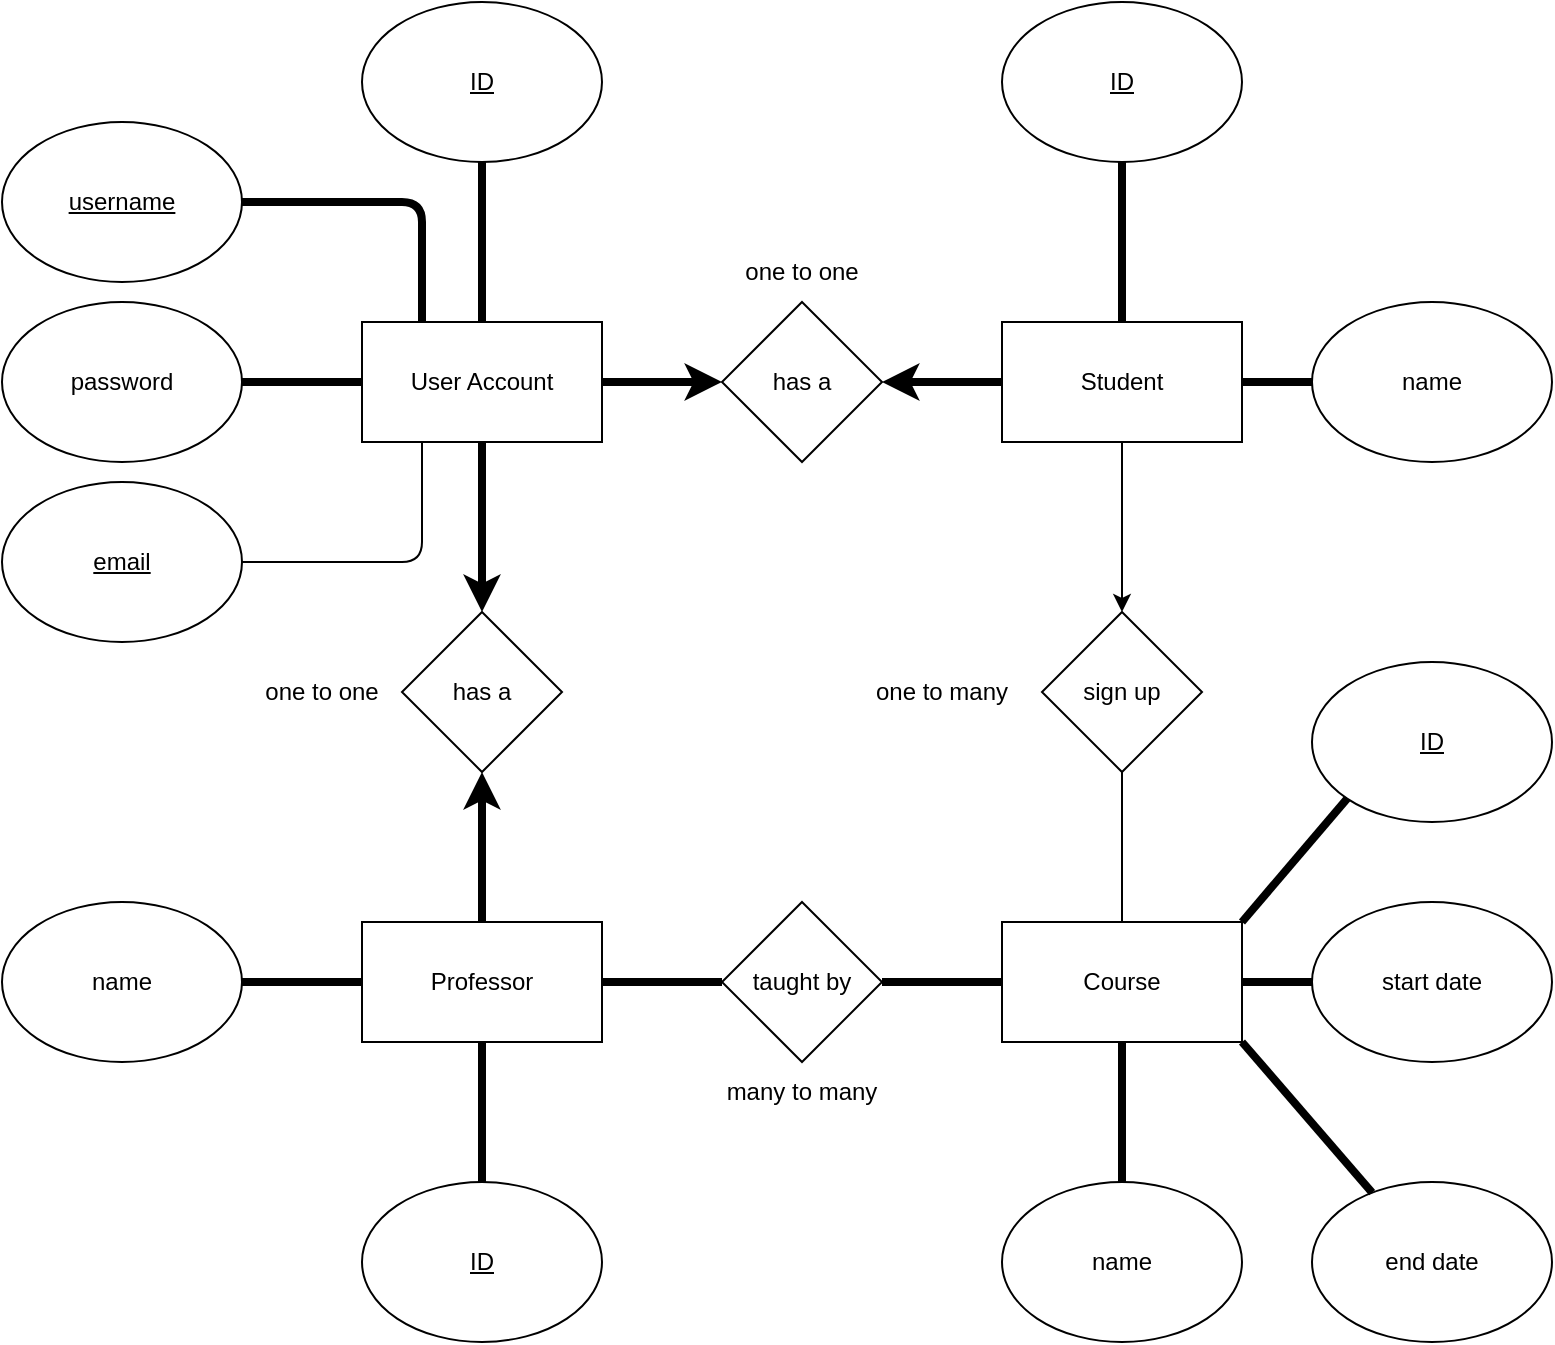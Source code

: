 <mxfile>
    <diagram id="Q0U221ffADv90gzHcSHl" name="Page-1">
        <mxGraphModel dx="790" dy="446" grid="1" gridSize="10" guides="1" tooltips="1" connect="1" arrows="1" fold="1" page="1" pageScale="1" pageWidth="850" pageHeight="1100" background="none" math="0" shadow="0">
            <root>
                <mxCell id="0"/>
                <mxCell id="1" parent="0"/>
                <mxCell id="19" style="edgeStyle=none;html=1;strokeWidth=4;" parent="1" source="2" target="15" edge="1">
                    <mxGeometry relative="1" as="geometry"/>
                </mxCell>
                <mxCell id="24" style="edgeStyle=none;html=1;entryX=0.5;entryY=0;entryDx=0;entryDy=0;strokeWidth=1;" parent="1" source="2" target="23" edge="1">
                    <mxGeometry relative="1" as="geometry"/>
                </mxCell>
                <mxCell id="2" value="Student" style="rounded=0;whiteSpace=wrap;html=1;" parent="1" vertex="1">
                    <mxGeometry x="525" y="380" width="120" height="60" as="geometry"/>
                </mxCell>
                <mxCell id="3" value="Course" style="rounded=0;whiteSpace=wrap;html=1;" parent="1" vertex="1">
                    <mxGeometry x="525" y="680" width="120" height="60" as="geometry"/>
                </mxCell>
                <mxCell id="18" style="edgeStyle=none;html=1;entryX=0;entryY=0.5;entryDx=0;entryDy=0;strokeWidth=4;" parent="1" source="4" target="15" edge="1">
                    <mxGeometry relative="1" as="geometry"/>
                </mxCell>
                <mxCell id="88" style="edgeStyle=none;html=1;entryX=0.5;entryY=0;entryDx=0;entryDy=0;strokeWidth=4;" parent="1" source="4" target="87" edge="1">
                    <mxGeometry relative="1" as="geometry"/>
                </mxCell>
                <mxCell id="4" value="User Account" style="rounded=0;whiteSpace=wrap;html=1;" parent="1" vertex="1">
                    <mxGeometry x="205" y="380" width="120" height="60" as="geometry"/>
                </mxCell>
                <mxCell id="89" style="edgeStyle=none;html=1;entryX=0.5;entryY=1;entryDx=0;entryDy=0;strokeWidth=4;" parent="1" source="5" target="87" edge="1">
                    <mxGeometry relative="1" as="geometry"/>
                </mxCell>
                <mxCell id="5" value="Professor" style="rounded=0;whiteSpace=wrap;html=1;" parent="1" vertex="1">
                    <mxGeometry x="205" y="680" width="120" height="60" as="geometry"/>
                </mxCell>
                <mxCell id="6" value="&lt;u&gt;username&lt;/u&gt;" style="ellipse;whiteSpace=wrap;html=1;" parent="1" vertex="1">
                    <mxGeometry x="25" y="280" width="120" height="80" as="geometry"/>
                </mxCell>
                <mxCell id="7" value="password" style="ellipse;whiteSpace=wrap;html=1;" parent="1" vertex="1">
                    <mxGeometry x="25" y="370" width="120" height="80" as="geometry"/>
                </mxCell>
                <mxCell id="8" value="&lt;u&gt;email&lt;/u&gt;" style="ellipse;whiteSpace=wrap;html=1;" parent="1" vertex="1">
                    <mxGeometry x="25" y="460" width="120" height="80" as="geometry"/>
                </mxCell>
                <mxCell id="9" value="&lt;u&gt;ID&lt;/u&gt;" style="ellipse;whiteSpace=wrap;html=1;" parent="1" vertex="1">
                    <mxGeometry x="205" y="220" width="120" height="80" as="geometry"/>
                </mxCell>
                <mxCell id="10" value="name" style="ellipse;whiteSpace=wrap;html=1;" parent="1" vertex="1">
                    <mxGeometry x="680" y="370" width="120" height="80" as="geometry"/>
                </mxCell>
                <mxCell id="12" value="" style="endArrow=none;html=1;exitX=1;exitY=0.5;exitDx=0;exitDy=0;entryX=0.25;entryY=0;entryDx=0;entryDy=0;strokeWidth=4;" parent="1" source="6" target="4" edge="1">
                    <mxGeometry width="50" height="50" relative="1" as="geometry">
                        <mxPoint x="205" y="340" as="sourcePoint"/>
                        <mxPoint x="255" y="290" as="targetPoint"/>
                        <Array as="points">
                            <mxPoint x="235" y="320"/>
                        </Array>
                    </mxGeometry>
                </mxCell>
                <mxCell id="13" value="" style="endArrow=none;html=1;exitX=1;exitY=0.5;exitDx=0;exitDy=0;entryX=0;entryY=0.5;entryDx=0;entryDy=0;strokeWidth=4;" parent="1" source="7" target="4" edge="1">
                    <mxGeometry width="50" height="50" relative="1" as="geometry">
                        <mxPoint x="205" y="520" as="sourcePoint"/>
                        <mxPoint x="255" y="470" as="targetPoint"/>
                    </mxGeometry>
                </mxCell>
                <mxCell id="14" value="" style="endArrow=none;html=1;exitX=1;exitY=0.5;exitDx=0;exitDy=0;entryX=0.25;entryY=1;entryDx=0;entryDy=0;" parent="1" source="8" target="4" edge="1">
                    <mxGeometry width="50" height="50" relative="1" as="geometry">
                        <mxPoint x="235" y="540" as="sourcePoint"/>
                        <mxPoint x="285" y="490" as="targetPoint"/>
                        <Array as="points">
                            <mxPoint x="235" y="500"/>
                        </Array>
                    </mxGeometry>
                </mxCell>
                <mxCell id="15" value="has a" style="rhombus;whiteSpace=wrap;html=1;" parent="1" vertex="1">
                    <mxGeometry x="385" y="370" width="80" height="80" as="geometry"/>
                </mxCell>
                <mxCell id="21" value="" style="endArrow=none;html=1;strokeWidth=4;entryX=0.5;entryY=1;entryDx=0;entryDy=0;exitX=0.5;exitY=0;exitDx=0;exitDy=0;" parent="1" source="4" target="9" edge="1">
                    <mxGeometry width="50" height="50" relative="1" as="geometry">
                        <mxPoint x="495" y="570" as="sourcePoint"/>
                        <mxPoint x="545" y="520" as="targetPoint"/>
                    </mxGeometry>
                </mxCell>
                <mxCell id="22" value="" style="endArrow=none;html=1;strokeWidth=4;entryX=0;entryY=0.5;entryDx=0;entryDy=0;exitX=1;exitY=0.5;exitDx=0;exitDy=0;" parent="1" source="2" target="10" edge="1">
                    <mxGeometry width="50" height="50" relative="1" as="geometry">
                        <mxPoint x="655" y="530" as="sourcePoint"/>
                        <mxPoint x="705" y="480" as="targetPoint"/>
                    </mxGeometry>
                </mxCell>
                <mxCell id="23" value="sign up" style="rhombus;whiteSpace=wrap;html=1;" parent="1" vertex="1">
                    <mxGeometry x="545" y="525" width="80" height="80" as="geometry"/>
                </mxCell>
                <mxCell id="25" value="" style="endArrow=none;html=1;strokeWidth=1;entryX=0.5;entryY=1;entryDx=0;entryDy=0;exitX=0.5;exitY=0;exitDx=0;exitDy=0;" parent="1" source="3" target="23" edge="1">
                    <mxGeometry width="50" height="50" relative="1" as="geometry">
                        <mxPoint x="385" y="660" as="sourcePoint"/>
                        <mxPoint x="435" y="610" as="targetPoint"/>
                    </mxGeometry>
                </mxCell>
                <mxCell id="30" value="taught by" style="rhombus;whiteSpace=wrap;html=1;" parent="1" vertex="1">
                    <mxGeometry x="385" y="670" width="80" height="80" as="geometry"/>
                </mxCell>
                <mxCell id="32" value="name" style="ellipse;whiteSpace=wrap;html=1;" parent="1" vertex="1">
                    <mxGeometry x="525" y="810" width="120" height="80" as="geometry"/>
                </mxCell>
                <mxCell id="33" value="" style="endArrow=none;html=1;strokeWidth=4;exitX=0.5;exitY=0;exitDx=0;exitDy=0;endSize=6;startSize=6;entryX=0.5;entryY=1;entryDx=0;entryDy=0;" parent="1" source="32" target="3" edge="1">
                    <mxGeometry width="50" height="50" relative="1" as="geometry">
                        <mxPoint x="255.86" y="880" as="sourcePoint"/>
                        <mxPoint x="484.131" y="770" as="targetPoint"/>
                    </mxGeometry>
                </mxCell>
                <mxCell id="36" value="" style="endArrow=none;html=1;strokeWidth=4;startSize=6;endSize=6;exitX=1;exitY=0.5;exitDx=0;exitDy=0;entryX=0;entryY=0.5;entryDx=0;entryDy=0;" parent="1" source="5" target="30" edge="1">
                    <mxGeometry width="50" height="50" relative="1" as="geometry">
                        <mxPoint x="255" y="810" as="sourcePoint"/>
                        <mxPoint x="375" y="750" as="targetPoint"/>
                    </mxGeometry>
                </mxCell>
                <mxCell id="37" value="" style="endArrow=none;html=1;strokeWidth=4;startSize=6;endSize=6;entryX=0;entryY=0.5;entryDx=0;entryDy=0;exitX=1;exitY=0.5;exitDx=0;exitDy=0;" parent="1" source="30" target="3" edge="1">
                    <mxGeometry width="50" height="50" relative="1" as="geometry">
                        <mxPoint x="475" y="750" as="sourcePoint"/>
                        <mxPoint x="425" y="770" as="targetPoint"/>
                    </mxGeometry>
                </mxCell>
                <mxCell id="38" value="name" style="ellipse;whiteSpace=wrap;html=1;" parent="1" vertex="1">
                    <mxGeometry x="25" y="670" width="120" height="80" as="geometry"/>
                </mxCell>
                <mxCell id="40" value="" style="endArrow=none;html=1;strokeWidth=4;startSize=6;endSize=6;entryX=0;entryY=0.5;entryDx=0;entryDy=0;exitX=1;exitY=0.5;exitDx=0;exitDy=0;" parent="1" source="38" target="5" edge="1">
                    <mxGeometry width="50" height="50" relative="1" as="geometry">
                        <mxPoint x="125" y="840" as="sourcePoint"/>
                        <mxPoint x="175" y="790" as="targetPoint"/>
                    </mxGeometry>
                </mxCell>
                <mxCell id="41" value="one to one" style="text;html=1;strokeColor=none;fillColor=none;align=center;verticalAlign=middle;whiteSpace=wrap;rounded=0;" parent="1" vertex="1">
                    <mxGeometry x="395" y="340" width="60" height="30" as="geometry"/>
                </mxCell>
                <mxCell id="42" value="one to many" style="text;html=1;strokeColor=none;fillColor=none;align=center;verticalAlign=middle;whiteSpace=wrap;rounded=0;" parent="1" vertex="1">
                    <mxGeometry x="455" y="550" width="80" height="30" as="geometry"/>
                </mxCell>
                <mxCell id="43" value="many to many" style="text;html=1;strokeColor=none;fillColor=none;align=center;verticalAlign=middle;whiteSpace=wrap;rounded=0;" parent="1" vertex="1">
                    <mxGeometry x="385" y="750" width="80" height="30" as="geometry"/>
                </mxCell>
                <mxCell id="44" value="start date" style="ellipse;whiteSpace=wrap;html=1;" parent="1" vertex="1">
                    <mxGeometry x="680" y="670" width="120" height="80" as="geometry"/>
                </mxCell>
                <mxCell id="45" value="" style="endArrow=none;html=1;strokeWidth=4;endSize=6;startSize=6;entryX=1;entryY=0.5;entryDx=0;entryDy=0;" parent="1" source="44" target="3" edge="1">
                    <mxGeometry width="50" height="50" relative="1" as="geometry">
                        <mxPoint x="405" y="635" as="sourcePoint"/>
                        <mxPoint x="645" y="525" as="targetPoint"/>
                    </mxGeometry>
                </mxCell>
                <mxCell id="85" value="end date" style="ellipse;whiteSpace=wrap;html=1;" parent="1" vertex="1">
                    <mxGeometry x="680" y="810" width="120" height="80" as="geometry"/>
                </mxCell>
                <mxCell id="86" value="" style="endArrow=none;html=1;strokeWidth=4;endSize=6;startSize=6;entryX=1;entryY=1;entryDx=0;entryDy=0;" parent="1" source="85" target="3" edge="1">
                    <mxGeometry width="50" height="50" relative="1" as="geometry">
                        <mxPoint x="405" y="865" as="sourcePoint"/>
                        <mxPoint x="645" y="910" as="targetPoint"/>
                    </mxGeometry>
                </mxCell>
                <mxCell id="87" value="has a" style="rhombus;whiteSpace=wrap;html=1;" parent="1" vertex="1">
                    <mxGeometry x="225" y="525" width="80" height="80" as="geometry"/>
                </mxCell>
                <mxCell id="90" value="one to one" style="text;html=1;strokeColor=none;fillColor=none;align=center;verticalAlign=middle;whiteSpace=wrap;rounded=0;" parent="1" vertex="1">
                    <mxGeometry x="155" y="550" width="60" height="30" as="geometry"/>
                </mxCell>
                <mxCell id="93" value="&lt;u&gt;ID&lt;/u&gt;" style="ellipse;whiteSpace=wrap;html=1;" parent="1" vertex="1">
                    <mxGeometry x="205" y="810" width="120" height="80" as="geometry"/>
                </mxCell>
                <mxCell id="94" value="" style="endArrow=none;html=1;strokeWidth=4;entryX=0.5;entryY=0;entryDx=0;entryDy=0;exitX=0.5;exitY=1;exitDx=0;exitDy=0;" parent="1" source="5" target="93" edge="1">
                    <mxGeometry width="50" height="50" relative="1" as="geometry">
                        <mxPoint x="270" y="740" as="sourcePoint"/>
                        <mxPoint x="525" y="1150" as="targetPoint"/>
                    </mxGeometry>
                </mxCell>
                <mxCell id="95" value="&lt;u&gt;ID&lt;/u&gt;" style="ellipse;whiteSpace=wrap;html=1;" parent="1" vertex="1">
                    <mxGeometry x="680" y="550" width="120" height="80" as="geometry"/>
                </mxCell>
                <mxCell id="96" value="" style="endArrow=none;html=1;strokeWidth=4;entryX=0;entryY=1;entryDx=0;entryDy=0;exitX=1;exitY=0;exitDx=0;exitDy=0;" parent="1" source="3" target="95" edge="1">
                    <mxGeometry width="50" height="50" relative="1" as="geometry">
                        <mxPoint x="770" y="480" as="sourcePoint"/>
                        <mxPoint x="1030" y="890" as="targetPoint"/>
                    </mxGeometry>
                </mxCell>
                <mxCell id="97" value="&lt;u&gt;ID&lt;/u&gt;" style="ellipse;whiteSpace=wrap;html=1;" vertex="1" parent="1">
                    <mxGeometry x="525" y="220" width="120" height="80" as="geometry"/>
                </mxCell>
                <mxCell id="98" value="" style="endArrow=none;html=1;strokeWidth=4;entryX=0.5;entryY=1;entryDx=0;entryDy=0;exitX=0.5;exitY=0;exitDx=0;exitDy=0;" edge="1" parent="1" target="97" source="2">
                    <mxGeometry width="50" height="50" relative="1" as="geometry">
                        <mxPoint x="585" y="150" as="sourcePoint"/>
                        <mxPoint x="845" y="560" as="targetPoint"/>
                    </mxGeometry>
                </mxCell>
            </root>
        </mxGraphModel>
    </diagram>
</mxfile>